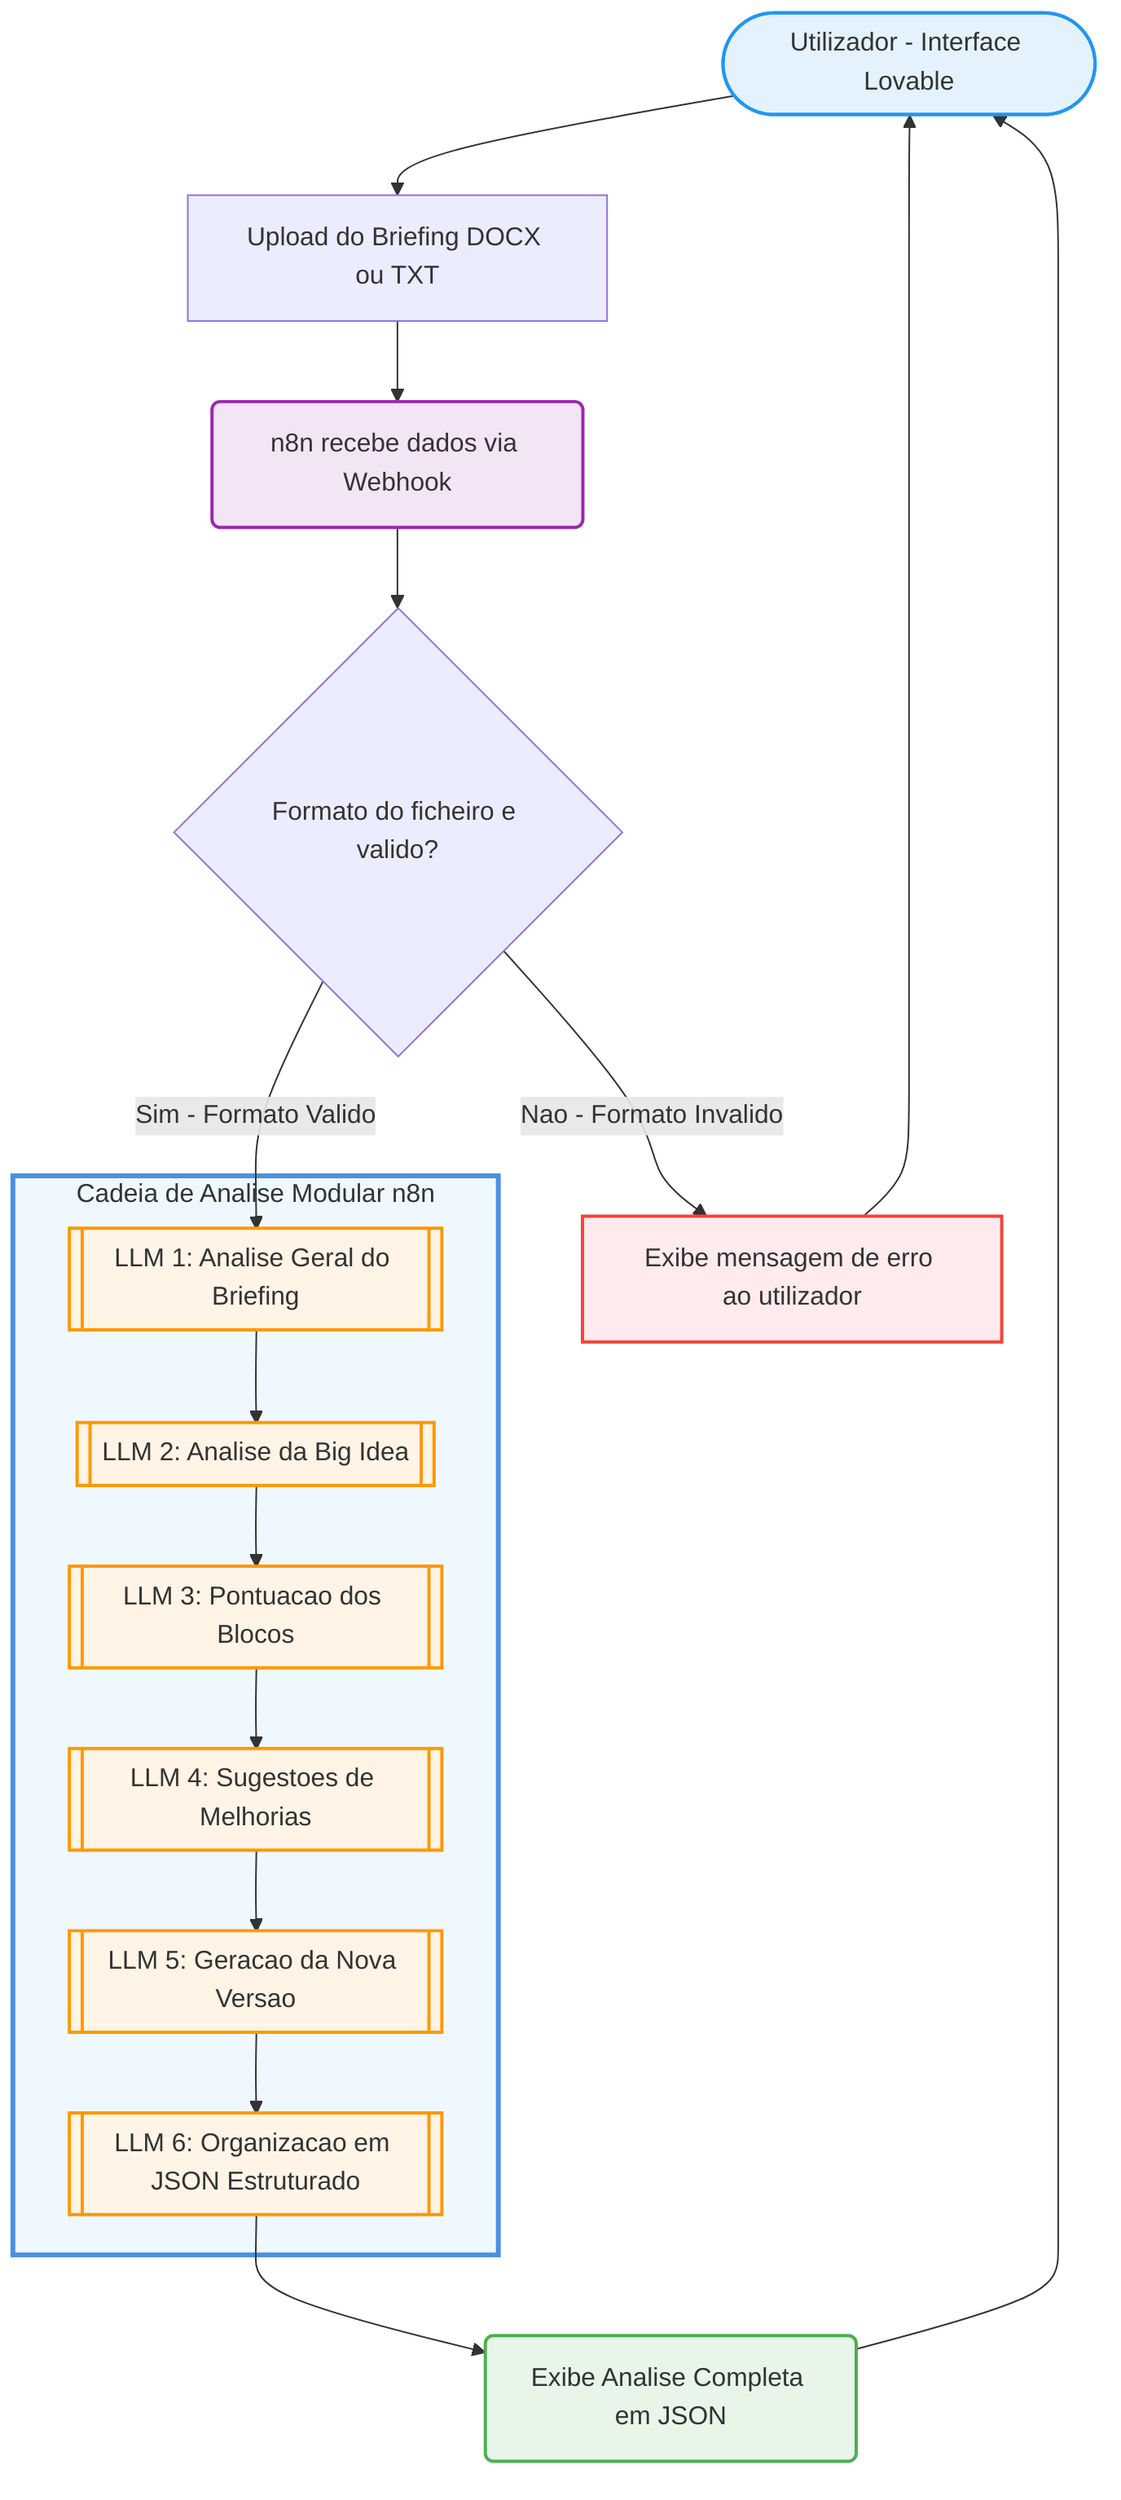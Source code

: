 flowchart TD
    A([Utilizador - Interface Lovable])
    B[Upload do Briefing DOCX ou TXT]
    C(n8n recebe dados via Webhook)
    D{Formato do ficheiro e valido?}
    E[Exibe mensagem de erro ao utilizador]
    
    subgraph Processamento[Cadeia de Analise Modular n8n]
        F[[LLM 1: Analise Geral do Briefing]]
        G[[LLM 2: Analise da Big Idea]]
        H[[LLM 3: Pontuacao dos Blocos]]
        I[[LLM 4: Sugestoes de Melhorias]]
        J[[LLM 5: Geracao da Nova Versao]]
        K[[LLM 6: Organizacao em JSON Estruturado]]
        
        F --> G
        G --> H
        H --> I
        I --> J
        J --> K
    end
    
    L(Exibe Analise Completa em JSON)
    
    A --> B
    B --> C
    C --> D
    
    D -->|Nao - Formato Invalido| E
    E --> A
    
    D -->|Sim - Formato Valido| F
    
    K --> L
    L --> A
    
    style Processamento fill:#f0f8ff,stroke:#4a90e2,stroke-width:3px
    style F fill:#fff4e6,stroke:#ff9800,stroke-width:2px
    style G fill:#fff4e6,stroke:#ff9800,stroke-width:2px
    style H fill:#fff4e6,stroke:#ff9800,stroke-width:2px
    style I fill:#fff4e6,stroke:#ff9800,stroke-width:2px
    style J fill:#fff4e6,stroke:#ff9800,stroke-width:2px
    style K fill:#fff4e6,stroke:#ff9800,stroke-width:2px
    style E fill:#ffebee,stroke:#f44336,stroke-width:2px
    style L fill:#e8f5e9,stroke:#4caf50,stroke-width:2px
    style A fill:#e3f2fd,stroke:#2196f3,stroke-width:2px
    style C fill:#f3e5f5,stroke:#9c27b0,stroke-width:2px